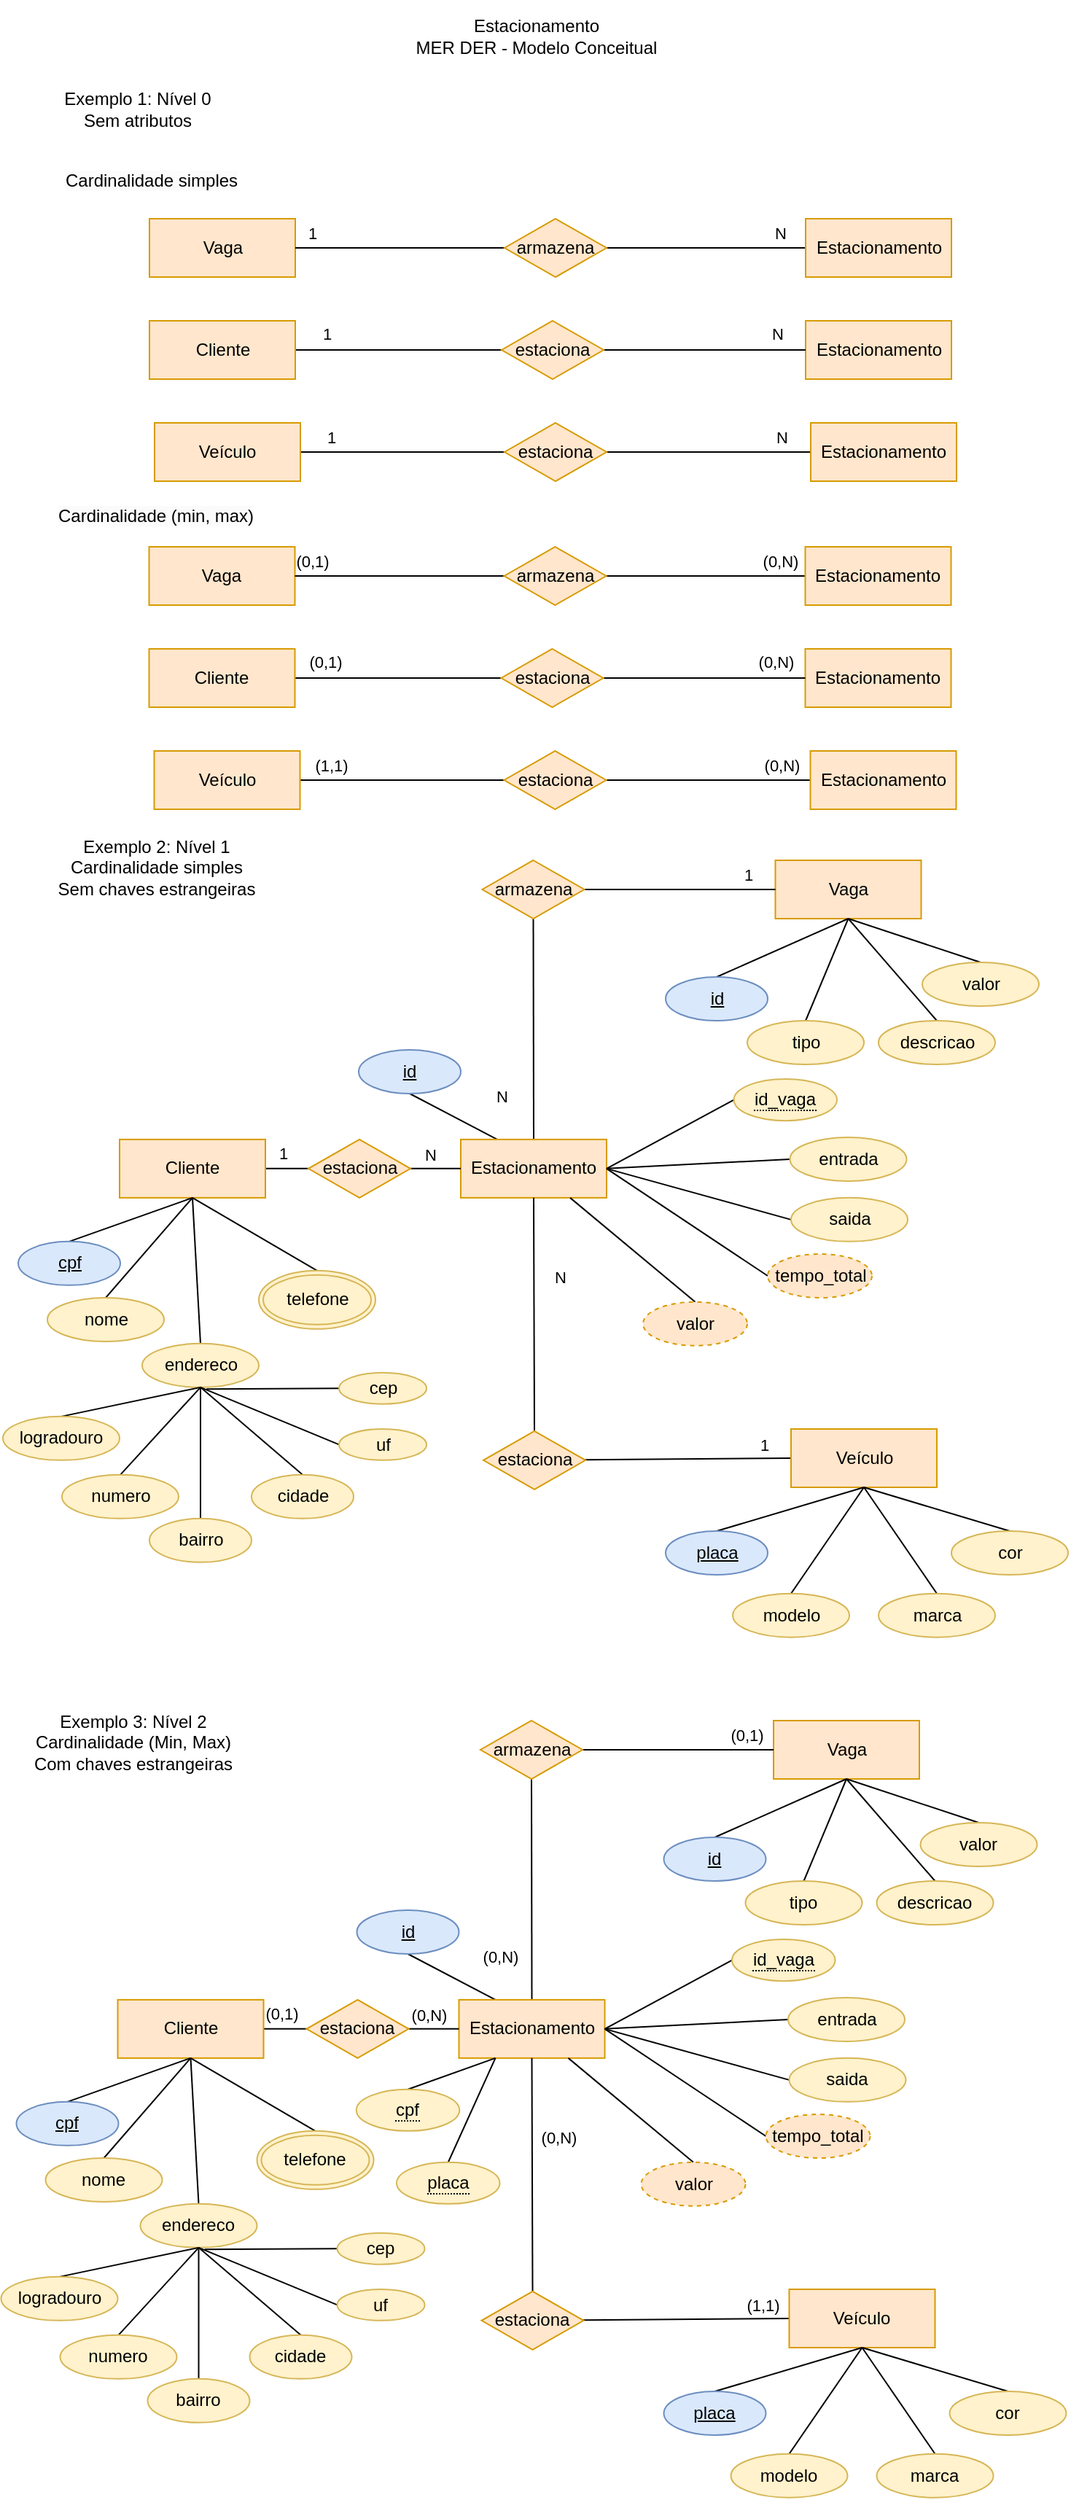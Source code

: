 <mxfile version="21.0.6" type="device"><diagram name="Página-1" id="9K90Uhk6d_7K1bd1Lr08"><mxGraphModel dx="1434" dy="796" grid="1" gridSize="10" guides="1" tooltips="1" connect="1" arrows="1" fold="1" page="1" pageScale="1" pageWidth="827" pageHeight="1169" math="0" shadow="0"><root><mxCell id="0"/><mxCell id="1" parent="0"/><mxCell id="154XlSgX7JMPl1lrKzeF-1" value="Estacionamento&lt;br&gt;MER DER - Modelo Conceitual" style="text;html=1;strokeColor=none;fillColor=none;align=center;verticalAlign=middle;whiteSpace=wrap;rounded=0;" parent="1" vertex="1"><mxGeometry x="304" y="30" width="220" height="50" as="geometry"/></mxCell><mxCell id="154XlSgX7JMPl1lrKzeF-50" value="1" style="edgeStyle=none;rounded=0;orthogonalLoop=1;jettySize=auto;html=1;exitX=1;exitY=0.5;exitDx=0;exitDy=0;entryX=0;entryY=0.5;entryDx=0;entryDy=0;endArrow=none;endFill=0;" parent="1" source="154XlSgX7JMPl1lrKzeF-2" target="154XlSgX7JMPl1lrKzeF-25" edge="1"><mxGeometry x="-0.186" y="10" relative="1" as="geometry"><mxPoint as="offset"/></mxGeometry></mxCell><mxCell id="154XlSgX7JMPl1lrKzeF-2" value="Cliente" style="whiteSpace=wrap;html=1;align=center;fillColor=#ffe6cc;strokeColor=#d79b00;" parent="1" vertex="1"><mxGeometry x="128" y="811.43" width="100" height="40" as="geometry"/></mxCell><mxCell id="154XlSgX7JMPl1lrKzeF-40" style="edgeStyle=none;rounded=0;orthogonalLoop=1;jettySize=auto;html=1;exitX=0.5;exitY=0;exitDx=0;exitDy=0;entryX=0.5;entryY=1;entryDx=0;entryDy=0;endArrow=none;endFill=0;" parent="1" source="154XlSgX7JMPl1lrKzeF-3" target="154XlSgX7JMPl1lrKzeF-2" edge="1"><mxGeometry relative="1" as="geometry"/></mxCell><mxCell id="154XlSgX7JMPl1lrKzeF-3" value="cpf" style="ellipse;whiteSpace=wrap;html=1;align=center;fontStyle=4;fillColor=#dae8fc;strokeColor=#6c8ebf;" parent="1" vertex="1"><mxGeometry x="58.5" y="881.43" width="70" height="30" as="geometry"/></mxCell><mxCell id="154XlSgX7JMPl1lrKzeF-41" style="edgeStyle=none;rounded=0;orthogonalLoop=1;jettySize=auto;html=1;exitX=0.5;exitY=0;exitDx=0;exitDy=0;entryX=0.5;entryY=1;entryDx=0;entryDy=0;endArrow=none;endFill=0;" parent="1" source="154XlSgX7JMPl1lrKzeF-4" target="154XlSgX7JMPl1lrKzeF-2" edge="1"><mxGeometry relative="1" as="geometry"/></mxCell><mxCell id="154XlSgX7JMPl1lrKzeF-4" value="nome" style="ellipse;whiteSpace=wrap;html=1;align=center;fillColor=#fff2cc;strokeColor=#d6b656;" parent="1" vertex="1"><mxGeometry x="78.5" y="920" width="80" height="30" as="geometry"/></mxCell><mxCell id="154XlSgX7JMPl1lrKzeF-43" style="edgeStyle=none;rounded=0;orthogonalLoop=1;jettySize=auto;html=1;exitX=0.5;exitY=0;exitDx=0;exitDy=0;entryX=0.5;entryY=1;entryDx=0;entryDy=0;endArrow=none;endFill=0;" parent="1" source="154XlSgX7JMPl1lrKzeF-5" target="154XlSgX7JMPl1lrKzeF-2" edge="1"><mxGeometry relative="1" as="geometry"/></mxCell><mxCell id="154XlSgX7JMPl1lrKzeF-5" value="endereco" style="ellipse;whiteSpace=wrap;html=1;align=center;fillColor=#fff2cc;strokeColor=#d6b656;" parent="1" vertex="1"><mxGeometry x="143.5" y="951.43" width="80" height="30" as="geometry"/></mxCell><mxCell id="154XlSgX7JMPl1lrKzeF-49" style="edgeStyle=none;rounded=0;orthogonalLoop=1;jettySize=auto;html=1;exitX=0.5;exitY=0;exitDx=0;exitDy=0;entryX=0.5;entryY=1;entryDx=0;entryDy=0;endArrow=none;endFill=0;" parent="1" source="154XlSgX7JMPl1lrKzeF-6" target="154XlSgX7JMPl1lrKzeF-5" edge="1"><mxGeometry relative="1" as="geometry"/></mxCell><mxCell id="154XlSgX7JMPl1lrKzeF-6" value="logradouro" style="ellipse;whiteSpace=wrap;html=1;align=center;fillColor=#fff2cc;strokeColor=#d6b656;" parent="1" vertex="1"><mxGeometry x="48" y="1001.43" width="80" height="30" as="geometry"/></mxCell><mxCell id="154XlSgX7JMPl1lrKzeF-48" style="edgeStyle=none;rounded=0;orthogonalLoop=1;jettySize=auto;html=1;exitX=0.5;exitY=0;exitDx=0;exitDy=0;entryX=0.5;entryY=1;entryDx=0;entryDy=0;endArrow=none;endFill=0;" parent="1" source="154XlSgX7JMPl1lrKzeF-7" target="154XlSgX7JMPl1lrKzeF-5" edge="1"><mxGeometry relative="1" as="geometry"/></mxCell><mxCell id="154XlSgX7JMPl1lrKzeF-7" value="numero" style="ellipse;whiteSpace=wrap;html=1;align=center;fillColor=#fff2cc;strokeColor=#d6b656;" parent="1" vertex="1"><mxGeometry x="88.5" y="1041.43" width="80" height="30" as="geometry"/></mxCell><mxCell id="154XlSgX7JMPl1lrKzeF-47" style="edgeStyle=none;rounded=0;orthogonalLoop=1;jettySize=auto;html=1;exitX=0.5;exitY=0;exitDx=0;exitDy=0;entryX=0.5;entryY=1;entryDx=0;entryDy=0;endArrow=none;endFill=0;" parent="1" source="154XlSgX7JMPl1lrKzeF-8" target="154XlSgX7JMPl1lrKzeF-5" edge="1"><mxGeometry relative="1" as="geometry"/></mxCell><mxCell id="154XlSgX7JMPl1lrKzeF-8" value="bairro" style="ellipse;whiteSpace=wrap;html=1;align=center;fillColor=#fff2cc;strokeColor=#d6b656;" parent="1" vertex="1"><mxGeometry x="148.5" y="1071.43" width="70" height="30" as="geometry"/></mxCell><mxCell id="154XlSgX7JMPl1lrKzeF-46" style="edgeStyle=none;rounded=0;orthogonalLoop=1;jettySize=auto;html=1;exitX=0.5;exitY=0;exitDx=0;exitDy=0;entryX=0.5;entryY=1;entryDx=0;entryDy=0;endArrow=none;endFill=0;" parent="1" source="154XlSgX7JMPl1lrKzeF-9" target="154XlSgX7JMPl1lrKzeF-5" edge="1"><mxGeometry relative="1" as="geometry"/></mxCell><mxCell id="154XlSgX7JMPl1lrKzeF-9" value="cidade" style="ellipse;whiteSpace=wrap;html=1;align=center;fillColor=#fff2cc;strokeColor=#d6b656;" parent="1" vertex="1"><mxGeometry x="218.5" y="1041.43" width="70" height="30" as="geometry"/></mxCell><mxCell id="154XlSgX7JMPl1lrKzeF-45" style="edgeStyle=none;rounded=0;orthogonalLoop=1;jettySize=auto;html=1;exitX=0;exitY=0.5;exitDx=0;exitDy=0;entryX=0.5;entryY=1;entryDx=0;entryDy=0;endArrow=none;endFill=0;" parent="1" source="154XlSgX7JMPl1lrKzeF-10" target="154XlSgX7JMPl1lrKzeF-5" edge="1"><mxGeometry relative="1" as="geometry"/></mxCell><mxCell id="154XlSgX7JMPl1lrKzeF-10" value="uf" style="ellipse;whiteSpace=wrap;html=1;align=center;fillColor=#fff2cc;strokeColor=#d6b656;" parent="1" vertex="1"><mxGeometry x="278.5" y="1010" width="60" height="21.43" as="geometry"/></mxCell><mxCell id="154XlSgX7JMPl1lrKzeF-44" style="edgeStyle=none;rounded=0;orthogonalLoop=1;jettySize=auto;html=1;exitX=0;exitY=0.5;exitDx=0;exitDy=0;endArrow=none;endFill=0;entryX=0.551;entryY=1.04;entryDx=0;entryDy=0;entryPerimeter=0;" parent="1" source="154XlSgX7JMPl1lrKzeF-11" target="154XlSgX7JMPl1lrKzeF-5" edge="1"><mxGeometry relative="1" as="geometry"/></mxCell><mxCell id="154XlSgX7JMPl1lrKzeF-11" value="cep" style="ellipse;whiteSpace=wrap;html=1;align=center;fillColor=#fff2cc;strokeColor=#d6b656;" parent="1" vertex="1"><mxGeometry x="278.5" y="971.43" width="60" height="21.43" as="geometry"/></mxCell><mxCell id="154XlSgX7JMPl1lrKzeF-30" value="N" style="edgeStyle=none;rounded=0;orthogonalLoop=1;jettySize=auto;html=1;exitX=0.5;exitY=0;exitDx=0;exitDy=0;entryX=0.5;entryY=1;entryDx=0;entryDy=0;endArrow=none;endFill=0;" parent="1" source="154XlSgX7JMPl1lrKzeF-12" target="154XlSgX7JMPl1lrKzeF-27" edge="1"><mxGeometry x="-0.609" y="22" relative="1" as="geometry"><mxPoint as="offset"/></mxGeometry></mxCell><mxCell id="g2VjJEtULnOgB3CzZ9Qc-3" style="rounded=0;orthogonalLoop=1;jettySize=auto;html=1;exitX=0.25;exitY=0;exitDx=0;exitDy=0;entryX=0.5;entryY=1;entryDx=0;entryDy=0;endArrow=none;endFill=0;" parent="1" source="154XlSgX7JMPl1lrKzeF-12" target="g2VjJEtULnOgB3CzZ9Qc-2" edge="1"><mxGeometry relative="1" as="geometry"/></mxCell><mxCell id="154XlSgX7JMPl1lrKzeF-12" value="Estacionamento" style="whiteSpace=wrap;html=1;align=center;fillColor=#ffe6cc;strokeColor=#d79b00;" parent="1" vertex="1"><mxGeometry x="362" y="811.43" width="100" height="40" as="geometry"/></mxCell><mxCell id="154XlSgX7JMPl1lrKzeF-13" value="Vaga" style="whiteSpace=wrap;html=1;align=center;fillColor=#ffe6cc;strokeColor=#d79b00;" parent="1" vertex="1"><mxGeometry x="577.75" y="620" width="100" height="40" as="geometry"/></mxCell><mxCell id="154XlSgX7JMPl1lrKzeF-28" value="1" style="rounded=0;orthogonalLoop=1;jettySize=auto;html=1;exitX=0;exitY=0.5;exitDx=0;exitDy=0;endArrow=none;endFill=0;" parent="1" source="154XlSgX7JMPl1lrKzeF-14" target="154XlSgX7JMPl1lrKzeF-26" edge="1"><mxGeometry x="-0.74" y="-9" relative="1" as="geometry"><mxPoint as="offset"/></mxGeometry></mxCell><mxCell id="154XlSgX7JMPl1lrKzeF-14" value="Veículo" style="whiteSpace=wrap;html=1;align=center;fillColor=#ffe6cc;strokeColor=#d79b00;" parent="1" vertex="1"><mxGeometry x="588.5" y="1010" width="100" height="40" as="geometry"/></mxCell><mxCell id="154XlSgX7JMPl1lrKzeF-42" style="edgeStyle=none;rounded=0;orthogonalLoop=1;jettySize=auto;html=1;exitX=0.5;exitY=0;exitDx=0;exitDy=0;entryX=0.5;entryY=1;entryDx=0;entryDy=0;endArrow=none;endFill=0;" parent="1" source="154XlSgX7JMPl1lrKzeF-15" target="154XlSgX7JMPl1lrKzeF-2" edge="1"><mxGeometry relative="1" as="geometry"/></mxCell><mxCell id="154XlSgX7JMPl1lrKzeF-15" value="telefone" style="ellipse;shape=doubleEllipse;margin=3;whiteSpace=wrap;html=1;align=center;fillColor=#fff2cc;strokeColor=#d6b656;" parent="1" vertex="1"><mxGeometry x="223.5" y="901.43" width="80" height="40" as="geometry"/></mxCell><mxCell id="154XlSgX7JMPl1lrKzeF-32" style="edgeStyle=none;rounded=0;orthogonalLoop=1;jettySize=auto;html=1;exitX=0.5;exitY=0;exitDx=0;exitDy=0;entryX=0.5;entryY=1;entryDx=0;entryDy=0;endArrow=none;endFill=0;" parent="1" source="154XlSgX7JMPl1lrKzeF-16" target="154XlSgX7JMPl1lrKzeF-13" edge="1"><mxGeometry relative="1" as="geometry"/></mxCell><mxCell id="154XlSgX7JMPl1lrKzeF-16" value="id" style="ellipse;whiteSpace=wrap;html=1;align=center;fontStyle=4;fillColor=#dae8fc;strokeColor=#6c8ebf;" parent="1" vertex="1"><mxGeometry x="502.5" y="700" width="70" height="30" as="geometry"/></mxCell><mxCell id="154XlSgX7JMPl1lrKzeF-33" style="edgeStyle=none;rounded=0;orthogonalLoop=1;jettySize=auto;html=1;exitX=0.5;exitY=0;exitDx=0;exitDy=0;entryX=0.5;entryY=1;entryDx=0;entryDy=0;endArrow=none;endFill=0;" parent="1" source="154XlSgX7JMPl1lrKzeF-17" target="154XlSgX7JMPl1lrKzeF-13" edge="1"><mxGeometry relative="1" as="geometry"/></mxCell><mxCell id="154XlSgX7JMPl1lrKzeF-17" value="tipo" style="ellipse;whiteSpace=wrap;html=1;align=center;fillColor=#fff2cc;strokeColor=#d6b656;" parent="1" vertex="1"><mxGeometry x="558.5" y="730" width="80" height="30" as="geometry"/></mxCell><mxCell id="154XlSgX7JMPl1lrKzeF-35" style="edgeStyle=none;rounded=0;orthogonalLoop=1;jettySize=auto;html=1;exitX=0.5;exitY=0;exitDx=0;exitDy=0;entryX=0.5;entryY=1;entryDx=0;entryDy=0;endArrow=none;endFill=0;" parent="1" source="154XlSgX7JMPl1lrKzeF-18" target="154XlSgX7JMPl1lrKzeF-13" edge="1"><mxGeometry relative="1" as="geometry"/></mxCell><mxCell id="154XlSgX7JMPl1lrKzeF-18" value="descricao" style="ellipse;whiteSpace=wrap;html=1;align=center;fillColor=#fff2cc;strokeColor=#d6b656;" parent="1" vertex="1"><mxGeometry x="648.5" y="730" width="80" height="30" as="geometry"/></mxCell><mxCell id="154XlSgX7JMPl1lrKzeF-34" style="edgeStyle=none;rounded=0;orthogonalLoop=1;jettySize=auto;html=1;exitX=0.5;exitY=0;exitDx=0;exitDy=0;entryX=0.5;entryY=1;entryDx=0;entryDy=0;endArrow=none;endFill=0;" parent="1" source="154XlSgX7JMPl1lrKzeF-19" target="154XlSgX7JMPl1lrKzeF-13" edge="1"><mxGeometry relative="1" as="geometry"/></mxCell><mxCell id="154XlSgX7JMPl1lrKzeF-19" value="valor" style="ellipse;whiteSpace=wrap;html=1;align=center;fillColor=#fff2cc;strokeColor=#d6b656;" parent="1" vertex="1"><mxGeometry x="678.5" y="690" width="80" height="30" as="geometry"/></mxCell><mxCell id="154XlSgX7JMPl1lrKzeF-39" style="edgeStyle=none;rounded=0;orthogonalLoop=1;jettySize=auto;html=1;exitX=0.5;exitY=0;exitDx=0;exitDy=0;entryX=0.5;entryY=1;entryDx=0;entryDy=0;endArrow=none;endFill=0;" parent="1" source="154XlSgX7JMPl1lrKzeF-21" target="154XlSgX7JMPl1lrKzeF-14" edge="1"><mxGeometry relative="1" as="geometry"/></mxCell><mxCell id="154XlSgX7JMPl1lrKzeF-21" value="placa" style="ellipse;whiteSpace=wrap;html=1;align=center;fontStyle=4;fillColor=#dae8fc;strokeColor=#6c8ebf;" parent="1" vertex="1"><mxGeometry x="502.5" y="1080" width="70" height="30" as="geometry"/></mxCell><mxCell id="154XlSgX7JMPl1lrKzeF-38" style="edgeStyle=none;rounded=0;orthogonalLoop=1;jettySize=auto;html=1;exitX=0.5;exitY=0;exitDx=0;exitDy=0;endArrow=none;endFill=0;entryX=0.5;entryY=1;entryDx=0;entryDy=0;" parent="1" source="154XlSgX7JMPl1lrKzeF-22" target="154XlSgX7JMPl1lrKzeF-14" edge="1"><mxGeometry relative="1" as="geometry"><mxPoint x="638.5" y="1051.43" as="targetPoint"/></mxGeometry></mxCell><mxCell id="154XlSgX7JMPl1lrKzeF-22" value="modelo" style="ellipse;whiteSpace=wrap;html=1;align=center;fillColor=#fff2cc;strokeColor=#d6b656;" parent="1" vertex="1"><mxGeometry x="548.5" y="1122.86" width="80" height="30" as="geometry"/></mxCell><mxCell id="154XlSgX7JMPl1lrKzeF-37" style="edgeStyle=none;rounded=0;orthogonalLoop=1;jettySize=auto;html=1;exitX=0.5;exitY=0;exitDx=0;exitDy=0;entryX=0.5;entryY=1;entryDx=0;entryDy=0;endArrow=none;endFill=0;" parent="1" source="154XlSgX7JMPl1lrKzeF-23" target="154XlSgX7JMPl1lrKzeF-14" edge="1"><mxGeometry relative="1" as="geometry"/></mxCell><mxCell id="154XlSgX7JMPl1lrKzeF-23" value="marca" style="ellipse;whiteSpace=wrap;html=1;align=center;fillColor=#fff2cc;strokeColor=#d6b656;" parent="1" vertex="1"><mxGeometry x="648.5" y="1122.86" width="80" height="30" as="geometry"/></mxCell><mxCell id="154XlSgX7JMPl1lrKzeF-36" style="edgeStyle=none;rounded=0;orthogonalLoop=1;jettySize=auto;html=1;exitX=0.5;exitY=0;exitDx=0;exitDy=0;entryX=0.5;entryY=1;entryDx=0;entryDy=0;endArrow=none;endFill=0;" parent="1" source="154XlSgX7JMPl1lrKzeF-24" target="154XlSgX7JMPl1lrKzeF-14" edge="1"><mxGeometry relative="1" as="geometry"/></mxCell><mxCell id="154XlSgX7JMPl1lrKzeF-24" value="cor" style="ellipse;whiteSpace=wrap;html=1;align=center;fillColor=#fff2cc;strokeColor=#d6b656;" parent="1" vertex="1"><mxGeometry x="698.5" y="1080" width="80" height="30" as="geometry"/></mxCell><mxCell id="154XlSgX7JMPl1lrKzeF-51" value="N" style="edgeStyle=none;rounded=0;orthogonalLoop=1;jettySize=auto;html=1;endArrow=none;endFill=0;exitX=1;exitY=0.5;exitDx=0;exitDy=0;" parent="1" source="154XlSgX7JMPl1lrKzeF-25" target="154XlSgX7JMPl1lrKzeF-12" edge="1"><mxGeometry x="-0.217" y="9" relative="1" as="geometry"><mxPoint x="340" y="851.43" as="sourcePoint"/><mxPoint x="340" y="851.43" as="targetPoint"/><mxPoint as="offset"/></mxGeometry></mxCell><mxCell id="154XlSgX7JMPl1lrKzeF-25" value="estaciona" style="shape=rhombus;perimeter=rhombusPerimeter;whiteSpace=wrap;html=1;align=center;fillColor=#ffe6cc;strokeColor=#d79b00;" parent="1" vertex="1"><mxGeometry x="257.5" y="811.43" width="70" height="40" as="geometry"/></mxCell><mxCell id="154XlSgX7JMPl1lrKzeF-29" value="N" style="edgeStyle=none;rounded=0;orthogonalLoop=1;jettySize=auto;html=1;exitX=0.5;exitY=0;exitDx=0;exitDy=0;entryX=0.5;entryY=1;entryDx=0;entryDy=0;endArrow=none;endFill=0;" parent="1" source="154XlSgX7JMPl1lrKzeF-26" target="154XlSgX7JMPl1lrKzeF-12" edge="1"><mxGeometry x="0.314" y="-18" relative="1" as="geometry"><mxPoint as="offset"/></mxGeometry></mxCell><mxCell id="154XlSgX7JMPl1lrKzeF-26" value="estaciona" style="shape=rhombus;perimeter=rhombusPerimeter;whiteSpace=wrap;html=1;align=center;fillColor=#ffe6cc;strokeColor=#d79b00;" parent="1" vertex="1"><mxGeometry x="377.5" y="1011.43" width="70" height="40" as="geometry"/></mxCell><mxCell id="154XlSgX7JMPl1lrKzeF-31" value="1" style="edgeStyle=none;rounded=0;orthogonalLoop=1;jettySize=auto;html=1;exitX=1;exitY=0.5;exitDx=0;exitDy=0;entryX=0;entryY=0.5;entryDx=0;entryDy=0;endArrow=none;endFill=0;" parent="1" source="154XlSgX7JMPl1lrKzeF-27" target="154XlSgX7JMPl1lrKzeF-13" edge="1"><mxGeometry x="0.718" y="10" relative="1" as="geometry"><mxPoint as="offset"/></mxGeometry></mxCell><mxCell id="154XlSgX7JMPl1lrKzeF-27" value="armazena" style="shape=rhombus;perimeter=rhombusPerimeter;whiteSpace=wrap;html=1;align=center;fillColor=#ffe6cc;strokeColor=#d79b00;" parent="1" vertex="1"><mxGeometry x="376.75" y="620" width="70" height="40" as="geometry"/></mxCell><mxCell id="g2VjJEtULnOgB3CzZ9Qc-2" value="id" style="ellipse;whiteSpace=wrap;html=1;align=center;fontStyle=4;fillColor=#dae8fc;strokeColor=#6c8ebf;" parent="1" vertex="1"><mxGeometry x="292" y="750" width="70" height="30" as="geometry"/></mxCell><mxCell id="g2VjJEtULnOgB3CzZ9Qc-9" style="rounded=0;orthogonalLoop=1;jettySize=auto;html=1;exitX=0;exitY=0.5;exitDx=0;exitDy=0;entryX=1;entryY=0.5;entryDx=0;entryDy=0;endArrow=none;endFill=0;" parent="1" source="g2VjJEtULnOgB3CzZ9Qc-5" target="154XlSgX7JMPl1lrKzeF-12" edge="1"><mxGeometry relative="1" as="geometry"/></mxCell><mxCell id="g2VjJEtULnOgB3CzZ9Qc-5" value="&lt;span style=&quot;border-bottom: 1px dotted&quot;&gt;id_vaga&lt;/span&gt;" style="ellipse;whiteSpace=wrap;html=1;align=center;fillColor=#fff2cc;strokeColor=#d6b656;" parent="1" vertex="1"><mxGeometry x="549.25" y="770" width="70.75" height="28.57" as="geometry"/></mxCell><mxCell id="g2VjJEtULnOgB3CzZ9Qc-12" style="rounded=0;orthogonalLoop=1;jettySize=auto;html=1;exitX=0;exitY=0.5;exitDx=0;exitDy=0;entryX=1;entryY=0.5;entryDx=0;entryDy=0;endArrow=none;endFill=0;" parent="1" source="g2VjJEtULnOgB3CzZ9Qc-10" target="154XlSgX7JMPl1lrKzeF-12" edge="1"><mxGeometry relative="1" as="geometry"/></mxCell><mxCell id="g2VjJEtULnOgB3CzZ9Qc-10" value="entrada" style="ellipse;whiteSpace=wrap;html=1;align=center;fillColor=#fff2cc;strokeColor=#d6b656;" parent="1" vertex="1"><mxGeometry x="587.75" y="810" width="80" height="30" as="geometry"/></mxCell><mxCell id="g2VjJEtULnOgB3CzZ9Qc-13" style="rounded=0;orthogonalLoop=1;jettySize=auto;html=1;exitX=0;exitY=0.5;exitDx=0;exitDy=0;entryX=1;entryY=0.5;entryDx=0;entryDy=0;endArrow=none;endFill=0;" parent="1" source="g2VjJEtULnOgB3CzZ9Qc-11" target="154XlSgX7JMPl1lrKzeF-12" edge="1"><mxGeometry relative="1" as="geometry"/></mxCell><mxCell id="g2VjJEtULnOgB3CzZ9Qc-11" value="saida" style="ellipse;whiteSpace=wrap;html=1;align=center;fillColor=#fff2cc;strokeColor=#d6b656;" parent="1" vertex="1"><mxGeometry x="588.5" y="851.43" width="80" height="30" as="geometry"/></mxCell><mxCell id="g2VjJEtULnOgB3CzZ9Qc-19" style="rounded=0;orthogonalLoop=1;jettySize=auto;html=1;exitX=0;exitY=0.5;exitDx=0;exitDy=0;entryX=1;entryY=0.5;entryDx=0;entryDy=0;endArrow=none;endFill=0;" parent="1" source="g2VjJEtULnOgB3CzZ9Qc-16" target="154XlSgX7JMPl1lrKzeF-12" edge="1"><mxGeometry relative="1" as="geometry"/></mxCell><mxCell id="g2VjJEtULnOgB3CzZ9Qc-16" value="tempo_total" style="ellipse;whiteSpace=wrap;html=1;align=center;dashed=1;fillColor=#ffe6cc;strokeColor=#d79b00;" parent="1" vertex="1"><mxGeometry x="572.5" y="890" width="71.5" height="30" as="geometry"/></mxCell><mxCell id="g2VjJEtULnOgB3CzZ9Qc-20" style="rounded=0;orthogonalLoop=1;jettySize=auto;html=1;exitX=0.5;exitY=0;exitDx=0;exitDy=0;entryX=0.75;entryY=1;entryDx=0;entryDy=0;endArrow=none;endFill=0;" parent="1" source="g2VjJEtULnOgB3CzZ9Qc-18" target="154XlSgX7JMPl1lrKzeF-12" edge="1"><mxGeometry relative="1" as="geometry"/></mxCell><mxCell id="g2VjJEtULnOgB3CzZ9Qc-18" value="valor" style="ellipse;whiteSpace=wrap;html=1;align=center;dashed=1;fillColor=#ffe6cc;strokeColor=#d79b00;" parent="1" vertex="1"><mxGeometry x="487" y="922.86" width="71.5" height="30" as="geometry"/></mxCell><mxCell id="trE5VtW9Y_JZWzvtvzeV-1" value="Exemplo 2: Nível 1&lt;br&gt;Cardinalidade simples&lt;br&gt;Sem chaves estrangeiras" style="text;html=1;strokeColor=none;fillColor=none;align=center;verticalAlign=middle;whiteSpace=wrap;rounded=0;" vertex="1" parent="1"><mxGeometry x="48" y="600" width="210.75" height="50" as="geometry"/></mxCell><mxCell id="trE5VtW9Y_JZWzvtvzeV-2" value="(0,1)" style="edgeStyle=none;rounded=0;orthogonalLoop=1;jettySize=auto;html=1;exitX=1;exitY=0.5;exitDx=0;exitDy=0;entryX=0;entryY=0.5;entryDx=0;entryDy=0;endArrow=none;endFill=0;" edge="1" source="trE5VtW9Y_JZWzvtvzeV-3" target="trE5VtW9Y_JZWzvtvzeV-47" parent="1"><mxGeometry x="-0.186" y="10" relative="1" as="geometry"><mxPoint as="offset"/></mxGeometry></mxCell><mxCell id="trE5VtW9Y_JZWzvtvzeV-3" value="Cliente" style="whiteSpace=wrap;html=1;align=center;fillColor=#ffe6cc;strokeColor=#d79b00;" vertex="1" parent="1"><mxGeometry x="126.75" y="1401.43" width="100" height="40" as="geometry"/></mxCell><mxCell id="trE5VtW9Y_JZWzvtvzeV-4" style="edgeStyle=none;rounded=0;orthogonalLoop=1;jettySize=auto;html=1;exitX=0.5;exitY=0;exitDx=0;exitDy=0;entryX=0.5;entryY=1;entryDx=0;entryDy=0;endArrow=none;endFill=0;" edge="1" source="trE5VtW9Y_JZWzvtvzeV-5" target="trE5VtW9Y_JZWzvtvzeV-3" parent="1"><mxGeometry relative="1" as="geometry"/></mxCell><mxCell id="trE5VtW9Y_JZWzvtvzeV-5" value="cpf" style="ellipse;whiteSpace=wrap;html=1;align=center;fontStyle=4;fillColor=#dae8fc;strokeColor=#6c8ebf;" vertex="1" parent="1"><mxGeometry x="57.25" y="1471.43" width="70" height="30" as="geometry"/></mxCell><mxCell id="trE5VtW9Y_JZWzvtvzeV-6" style="edgeStyle=none;rounded=0;orthogonalLoop=1;jettySize=auto;html=1;exitX=0.5;exitY=0;exitDx=0;exitDy=0;entryX=0.5;entryY=1;entryDx=0;entryDy=0;endArrow=none;endFill=0;" edge="1" source="trE5VtW9Y_JZWzvtvzeV-7" target="trE5VtW9Y_JZWzvtvzeV-3" parent="1"><mxGeometry relative="1" as="geometry"/></mxCell><mxCell id="trE5VtW9Y_JZWzvtvzeV-7" value="nome" style="ellipse;whiteSpace=wrap;html=1;align=center;fillColor=#fff2cc;strokeColor=#d6b656;" vertex="1" parent="1"><mxGeometry x="77.25" y="1510" width="80" height="30" as="geometry"/></mxCell><mxCell id="trE5VtW9Y_JZWzvtvzeV-8" style="edgeStyle=none;rounded=0;orthogonalLoop=1;jettySize=auto;html=1;exitX=0.5;exitY=0;exitDx=0;exitDy=0;entryX=0.5;entryY=1;entryDx=0;entryDy=0;endArrow=none;endFill=0;" edge="1" source="trE5VtW9Y_JZWzvtvzeV-9" target="trE5VtW9Y_JZWzvtvzeV-3" parent="1"><mxGeometry relative="1" as="geometry"/></mxCell><mxCell id="trE5VtW9Y_JZWzvtvzeV-9" value="endereco" style="ellipse;whiteSpace=wrap;html=1;align=center;fillColor=#fff2cc;strokeColor=#d6b656;" vertex="1" parent="1"><mxGeometry x="142.25" y="1541.43" width="80" height="30" as="geometry"/></mxCell><mxCell id="trE5VtW9Y_JZWzvtvzeV-10" style="edgeStyle=none;rounded=0;orthogonalLoop=1;jettySize=auto;html=1;exitX=0.5;exitY=0;exitDx=0;exitDy=0;entryX=0.5;entryY=1;entryDx=0;entryDy=0;endArrow=none;endFill=0;" edge="1" source="trE5VtW9Y_JZWzvtvzeV-11" target="trE5VtW9Y_JZWzvtvzeV-9" parent="1"><mxGeometry relative="1" as="geometry"/></mxCell><mxCell id="trE5VtW9Y_JZWzvtvzeV-11" value="logradouro" style="ellipse;whiteSpace=wrap;html=1;align=center;fillColor=#fff2cc;strokeColor=#d6b656;" vertex="1" parent="1"><mxGeometry x="46.75" y="1591.43" width="80" height="30" as="geometry"/></mxCell><mxCell id="trE5VtW9Y_JZWzvtvzeV-12" style="edgeStyle=none;rounded=0;orthogonalLoop=1;jettySize=auto;html=1;exitX=0.5;exitY=0;exitDx=0;exitDy=0;entryX=0.5;entryY=1;entryDx=0;entryDy=0;endArrow=none;endFill=0;" edge="1" source="trE5VtW9Y_JZWzvtvzeV-13" target="trE5VtW9Y_JZWzvtvzeV-9" parent="1"><mxGeometry relative="1" as="geometry"/></mxCell><mxCell id="trE5VtW9Y_JZWzvtvzeV-13" value="numero" style="ellipse;whiteSpace=wrap;html=1;align=center;fillColor=#fff2cc;strokeColor=#d6b656;" vertex="1" parent="1"><mxGeometry x="87.25" y="1631.43" width="80" height="30" as="geometry"/></mxCell><mxCell id="trE5VtW9Y_JZWzvtvzeV-14" style="edgeStyle=none;rounded=0;orthogonalLoop=1;jettySize=auto;html=1;exitX=0.5;exitY=0;exitDx=0;exitDy=0;entryX=0.5;entryY=1;entryDx=0;entryDy=0;endArrow=none;endFill=0;" edge="1" source="trE5VtW9Y_JZWzvtvzeV-15" target="trE5VtW9Y_JZWzvtvzeV-9" parent="1"><mxGeometry relative="1" as="geometry"/></mxCell><mxCell id="trE5VtW9Y_JZWzvtvzeV-15" value="bairro" style="ellipse;whiteSpace=wrap;html=1;align=center;fillColor=#fff2cc;strokeColor=#d6b656;" vertex="1" parent="1"><mxGeometry x="147.25" y="1661.43" width="70" height="30" as="geometry"/></mxCell><mxCell id="trE5VtW9Y_JZWzvtvzeV-16" style="edgeStyle=none;rounded=0;orthogonalLoop=1;jettySize=auto;html=1;exitX=0.5;exitY=0;exitDx=0;exitDy=0;entryX=0.5;entryY=1;entryDx=0;entryDy=0;endArrow=none;endFill=0;" edge="1" source="trE5VtW9Y_JZWzvtvzeV-17" target="trE5VtW9Y_JZWzvtvzeV-9" parent="1"><mxGeometry relative="1" as="geometry"/></mxCell><mxCell id="trE5VtW9Y_JZWzvtvzeV-17" value="cidade" style="ellipse;whiteSpace=wrap;html=1;align=center;fillColor=#fff2cc;strokeColor=#d6b656;" vertex="1" parent="1"><mxGeometry x="217.25" y="1631.43" width="70" height="30" as="geometry"/></mxCell><mxCell id="trE5VtW9Y_JZWzvtvzeV-18" style="edgeStyle=none;rounded=0;orthogonalLoop=1;jettySize=auto;html=1;exitX=0;exitY=0.5;exitDx=0;exitDy=0;entryX=0.5;entryY=1;entryDx=0;entryDy=0;endArrow=none;endFill=0;" edge="1" source="trE5VtW9Y_JZWzvtvzeV-19" target="trE5VtW9Y_JZWzvtvzeV-9" parent="1"><mxGeometry relative="1" as="geometry"/></mxCell><mxCell id="trE5VtW9Y_JZWzvtvzeV-19" value="uf" style="ellipse;whiteSpace=wrap;html=1;align=center;fillColor=#fff2cc;strokeColor=#d6b656;" vertex="1" parent="1"><mxGeometry x="277.25" y="1600" width="60" height="21.43" as="geometry"/></mxCell><mxCell id="trE5VtW9Y_JZWzvtvzeV-20" style="edgeStyle=none;rounded=0;orthogonalLoop=1;jettySize=auto;html=1;exitX=0;exitY=0.5;exitDx=0;exitDy=0;endArrow=none;endFill=0;entryX=0.551;entryY=1.04;entryDx=0;entryDy=0;entryPerimeter=0;" edge="1" source="trE5VtW9Y_JZWzvtvzeV-21" target="trE5VtW9Y_JZWzvtvzeV-9" parent="1"><mxGeometry relative="1" as="geometry"/></mxCell><mxCell id="trE5VtW9Y_JZWzvtvzeV-21" value="cep" style="ellipse;whiteSpace=wrap;html=1;align=center;fillColor=#fff2cc;strokeColor=#d6b656;" vertex="1" parent="1"><mxGeometry x="277.25" y="1561.43" width="60" height="21.43" as="geometry"/></mxCell><mxCell id="trE5VtW9Y_JZWzvtvzeV-22" value="(0,N)" style="edgeStyle=none;rounded=0;orthogonalLoop=1;jettySize=auto;html=1;exitX=0.5;exitY=0;exitDx=0;exitDy=0;entryX=0.5;entryY=1;entryDx=0;entryDy=0;endArrow=none;endFill=0;" edge="1" source="trE5VtW9Y_JZWzvtvzeV-24" target="trE5VtW9Y_JZWzvtvzeV-51" parent="1"><mxGeometry x="-0.609" y="22" relative="1" as="geometry"><mxPoint as="offset"/></mxGeometry></mxCell><mxCell id="trE5VtW9Y_JZWzvtvzeV-23" style="rounded=0;orthogonalLoop=1;jettySize=auto;html=1;exitX=0.25;exitY=0;exitDx=0;exitDy=0;entryX=0.5;entryY=1;entryDx=0;entryDy=0;endArrow=none;endFill=0;" edge="1" source="trE5VtW9Y_JZWzvtvzeV-24" target="trE5VtW9Y_JZWzvtvzeV-54" parent="1"><mxGeometry relative="1" as="geometry"/></mxCell><mxCell id="trE5VtW9Y_JZWzvtvzeV-24" value="Estacionamento" style="whiteSpace=wrap;html=1;align=center;fillColor=#ffe6cc;strokeColor=#d79b00;" vertex="1" parent="1"><mxGeometry x="360.75" y="1401.43" width="100" height="40" as="geometry"/></mxCell><mxCell id="trE5VtW9Y_JZWzvtvzeV-25" value="Vaga" style="whiteSpace=wrap;html=1;align=center;fillColor=#ffe6cc;strokeColor=#d79b00;" vertex="1" parent="1"><mxGeometry x="576.5" y="1210" width="100" height="40" as="geometry"/></mxCell><mxCell id="trE5VtW9Y_JZWzvtvzeV-26" value="(1,1)" style="rounded=0;orthogonalLoop=1;jettySize=auto;html=1;exitX=0;exitY=0.5;exitDx=0;exitDy=0;endArrow=none;endFill=0;" edge="1" source="trE5VtW9Y_JZWzvtvzeV-27" target="trE5VtW9Y_JZWzvtvzeV-49" parent="1"><mxGeometry x="-0.74" y="-9" relative="1" as="geometry"><mxPoint as="offset"/></mxGeometry></mxCell><mxCell id="trE5VtW9Y_JZWzvtvzeV-27" value="Veículo" style="whiteSpace=wrap;html=1;align=center;fillColor=#ffe6cc;strokeColor=#d79b00;" vertex="1" parent="1"><mxGeometry x="587.25" y="1600" width="100" height="40" as="geometry"/></mxCell><mxCell id="trE5VtW9Y_JZWzvtvzeV-28" style="edgeStyle=none;rounded=0;orthogonalLoop=1;jettySize=auto;html=1;exitX=0.5;exitY=0;exitDx=0;exitDy=0;entryX=0.5;entryY=1;entryDx=0;entryDy=0;endArrow=none;endFill=0;" edge="1" source="trE5VtW9Y_JZWzvtvzeV-29" target="trE5VtW9Y_JZWzvtvzeV-3" parent="1"><mxGeometry relative="1" as="geometry"/></mxCell><mxCell id="trE5VtW9Y_JZWzvtvzeV-29" value="telefone" style="ellipse;shape=doubleEllipse;margin=3;whiteSpace=wrap;html=1;align=center;fillColor=#fff2cc;strokeColor=#d6b656;" vertex="1" parent="1"><mxGeometry x="222.25" y="1491.43" width="80" height="40" as="geometry"/></mxCell><mxCell id="trE5VtW9Y_JZWzvtvzeV-30" style="edgeStyle=none;rounded=0;orthogonalLoop=1;jettySize=auto;html=1;exitX=0.5;exitY=0;exitDx=0;exitDy=0;entryX=0.5;entryY=1;entryDx=0;entryDy=0;endArrow=none;endFill=0;" edge="1" source="trE5VtW9Y_JZWzvtvzeV-31" target="trE5VtW9Y_JZWzvtvzeV-25" parent="1"><mxGeometry relative="1" as="geometry"/></mxCell><mxCell id="trE5VtW9Y_JZWzvtvzeV-31" value="id" style="ellipse;whiteSpace=wrap;html=1;align=center;fontStyle=4;fillColor=#dae8fc;strokeColor=#6c8ebf;" vertex="1" parent="1"><mxGeometry x="501.25" y="1290" width="70" height="30" as="geometry"/></mxCell><mxCell id="trE5VtW9Y_JZWzvtvzeV-32" style="edgeStyle=none;rounded=0;orthogonalLoop=1;jettySize=auto;html=1;exitX=0.5;exitY=0;exitDx=0;exitDy=0;entryX=0.5;entryY=1;entryDx=0;entryDy=0;endArrow=none;endFill=0;" edge="1" source="trE5VtW9Y_JZWzvtvzeV-33" target="trE5VtW9Y_JZWzvtvzeV-25" parent="1"><mxGeometry relative="1" as="geometry"/></mxCell><mxCell id="trE5VtW9Y_JZWzvtvzeV-33" value="tipo" style="ellipse;whiteSpace=wrap;html=1;align=center;fillColor=#fff2cc;strokeColor=#d6b656;" vertex="1" parent="1"><mxGeometry x="557.25" y="1320" width="80" height="30" as="geometry"/></mxCell><mxCell id="trE5VtW9Y_JZWzvtvzeV-34" style="edgeStyle=none;rounded=0;orthogonalLoop=1;jettySize=auto;html=1;exitX=0.5;exitY=0;exitDx=0;exitDy=0;entryX=0.5;entryY=1;entryDx=0;entryDy=0;endArrow=none;endFill=0;" edge="1" source="trE5VtW9Y_JZWzvtvzeV-35" target="trE5VtW9Y_JZWzvtvzeV-25" parent="1"><mxGeometry relative="1" as="geometry"/></mxCell><mxCell id="trE5VtW9Y_JZWzvtvzeV-35" value="descricao" style="ellipse;whiteSpace=wrap;html=1;align=center;fillColor=#fff2cc;strokeColor=#d6b656;" vertex="1" parent="1"><mxGeometry x="647.25" y="1320" width="80" height="30" as="geometry"/></mxCell><mxCell id="trE5VtW9Y_JZWzvtvzeV-36" style="edgeStyle=none;rounded=0;orthogonalLoop=1;jettySize=auto;html=1;exitX=0.5;exitY=0;exitDx=0;exitDy=0;entryX=0.5;entryY=1;entryDx=0;entryDy=0;endArrow=none;endFill=0;" edge="1" source="trE5VtW9Y_JZWzvtvzeV-37" target="trE5VtW9Y_JZWzvtvzeV-25" parent="1"><mxGeometry relative="1" as="geometry"/></mxCell><mxCell id="trE5VtW9Y_JZWzvtvzeV-37" value="valor" style="ellipse;whiteSpace=wrap;html=1;align=center;fillColor=#fff2cc;strokeColor=#d6b656;" vertex="1" parent="1"><mxGeometry x="677.25" y="1280" width="80" height="30" as="geometry"/></mxCell><mxCell id="trE5VtW9Y_JZWzvtvzeV-38" style="edgeStyle=none;rounded=0;orthogonalLoop=1;jettySize=auto;html=1;exitX=0.5;exitY=0;exitDx=0;exitDy=0;entryX=0.5;entryY=1;entryDx=0;entryDy=0;endArrow=none;endFill=0;" edge="1" source="trE5VtW9Y_JZWzvtvzeV-39" target="trE5VtW9Y_JZWzvtvzeV-27" parent="1"><mxGeometry relative="1" as="geometry"/></mxCell><mxCell id="trE5VtW9Y_JZWzvtvzeV-39" value="placa" style="ellipse;whiteSpace=wrap;html=1;align=center;fontStyle=4;fillColor=#dae8fc;strokeColor=#6c8ebf;" vertex="1" parent="1"><mxGeometry x="501.25" y="1670" width="70" height="30" as="geometry"/></mxCell><mxCell id="trE5VtW9Y_JZWzvtvzeV-40" style="edgeStyle=none;rounded=0;orthogonalLoop=1;jettySize=auto;html=1;exitX=0.5;exitY=0;exitDx=0;exitDy=0;endArrow=none;endFill=0;entryX=0.5;entryY=1;entryDx=0;entryDy=0;" edge="1" source="trE5VtW9Y_JZWzvtvzeV-41" target="trE5VtW9Y_JZWzvtvzeV-27" parent="1"><mxGeometry relative="1" as="geometry"><mxPoint x="637.25" y="1641.43" as="targetPoint"/></mxGeometry></mxCell><mxCell id="trE5VtW9Y_JZWzvtvzeV-41" value="modelo" style="ellipse;whiteSpace=wrap;html=1;align=center;fillColor=#fff2cc;strokeColor=#d6b656;" vertex="1" parent="1"><mxGeometry x="547.25" y="1712.86" width="80" height="30" as="geometry"/></mxCell><mxCell id="trE5VtW9Y_JZWzvtvzeV-42" style="edgeStyle=none;rounded=0;orthogonalLoop=1;jettySize=auto;html=1;exitX=0.5;exitY=0;exitDx=0;exitDy=0;entryX=0.5;entryY=1;entryDx=0;entryDy=0;endArrow=none;endFill=0;" edge="1" source="trE5VtW9Y_JZWzvtvzeV-43" target="trE5VtW9Y_JZWzvtvzeV-27" parent="1"><mxGeometry relative="1" as="geometry"/></mxCell><mxCell id="trE5VtW9Y_JZWzvtvzeV-43" value="marca" style="ellipse;whiteSpace=wrap;html=1;align=center;fillColor=#fff2cc;strokeColor=#d6b656;" vertex="1" parent="1"><mxGeometry x="647.25" y="1712.86" width="80" height="30" as="geometry"/></mxCell><mxCell id="trE5VtW9Y_JZWzvtvzeV-44" style="edgeStyle=none;rounded=0;orthogonalLoop=1;jettySize=auto;html=1;exitX=0.5;exitY=0;exitDx=0;exitDy=0;entryX=0.5;entryY=1;entryDx=0;entryDy=0;endArrow=none;endFill=0;" edge="1" source="trE5VtW9Y_JZWzvtvzeV-45" target="trE5VtW9Y_JZWzvtvzeV-27" parent="1"><mxGeometry relative="1" as="geometry"/></mxCell><mxCell id="trE5VtW9Y_JZWzvtvzeV-45" value="cor" style="ellipse;whiteSpace=wrap;html=1;align=center;fillColor=#fff2cc;strokeColor=#d6b656;" vertex="1" parent="1"><mxGeometry x="697.25" y="1670" width="80" height="30" as="geometry"/></mxCell><mxCell id="trE5VtW9Y_JZWzvtvzeV-46" value="(0,N)" style="edgeStyle=none;rounded=0;orthogonalLoop=1;jettySize=auto;html=1;endArrow=none;endFill=0;exitX=1;exitY=0.5;exitDx=0;exitDy=0;" edge="1" source="trE5VtW9Y_JZWzvtvzeV-47" target="trE5VtW9Y_JZWzvtvzeV-24" parent="1"><mxGeometry x="-0.217" y="9" relative="1" as="geometry"><mxPoint x="338.75" y="1441.43" as="sourcePoint"/><mxPoint x="338.75" y="1441.43" as="targetPoint"/><mxPoint as="offset"/></mxGeometry></mxCell><mxCell id="trE5VtW9Y_JZWzvtvzeV-47" value="estaciona" style="shape=rhombus;perimeter=rhombusPerimeter;whiteSpace=wrap;html=1;align=center;fillColor=#ffe6cc;strokeColor=#d79b00;" vertex="1" parent="1"><mxGeometry x="256.25" y="1401.43" width="70" height="40" as="geometry"/></mxCell><mxCell id="trE5VtW9Y_JZWzvtvzeV-48" value="(0,N)" style="edgeStyle=none;rounded=0;orthogonalLoop=1;jettySize=auto;html=1;exitX=0.5;exitY=0;exitDx=0;exitDy=0;entryX=0.5;entryY=1;entryDx=0;entryDy=0;endArrow=none;endFill=0;" edge="1" source="trE5VtW9Y_JZWzvtvzeV-49" target="trE5VtW9Y_JZWzvtvzeV-24" parent="1"><mxGeometry x="0.314" y="-18" relative="1" as="geometry"><mxPoint as="offset"/></mxGeometry></mxCell><mxCell id="trE5VtW9Y_JZWzvtvzeV-49" value="estaciona" style="shape=rhombus;perimeter=rhombusPerimeter;whiteSpace=wrap;html=1;align=center;fillColor=#ffe6cc;strokeColor=#d79b00;" vertex="1" parent="1"><mxGeometry x="376.25" y="1601.43" width="70" height="40" as="geometry"/></mxCell><mxCell id="trE5VtW9Y_JZWzvtvzeV-50" value="(0,1)" style="edgeStyle=none;rounded=0;orthogonalLoop=1;jettySize=auto;html=1;exitX=1;exitY=0.5;exitDx=0;exitDy=0;entryX=0;entryY=0.5;entryDx=0;entryDy=0;endArrow=none;endFill=0;" edge="1" source="trE5VtW9Y_JZWzvtvzeV-51" target="trE5VtW9Y_JZWzvtvzeV-25" parent="1"><mxGeometry x="0.718" y="10" relative="1" as="geometry"><mxPoint as="offset"/></mxGeometry></mxCell><mxCell id="trE5VtW9Y_JZWzvtvzeV-51" value="armazena" style="shape=rhombus;perimeter=rhombusPerimeter;whiteSpace=wrap;html=1;align=center;fillColor=#ffe6cc;strokeColor=#d79b00;" vertex="1" parent="1"><mxGeometry x="375.5" y="1210" width="70" height="40" as="geometry"/></mxCell><mxCell id="trE5VtW9Y_JZWzvtvzeV-52" style="rounded=0;orthogonalLoop=1;jettySize=auto;html=1;exitX=0.5;exitY=0;exitDx=0;exitDy=0;entryX=0.25;entryY=1;entryDx=0;entryDy=0;endArrow=none;endFill=0;" edge="1" source="trE5VtW9Y_JZWzvtvzeV-53" target="trE5VtW9Y_JZWzvtvzeV-24" parent="1"><mxGeometry relative="1" as="geometry"/></mxCell><mxCell id="trE5VtW9Y_JZWzvtvzeV-53" value="&lt;span style=&quot;border-bottom: 1px dotted&quot;&gt;cpf&lt;/span&gt;" style="ellipse;whiteSpace=wrap;html=1;align=center;fillColor=#fff2cc;strokeColor=#d6b656;" vertex="1" parent="1"><mxGeometry x="290.38" y="1462.86" width="70.75" height="28.57" as="geometry"/></mxCell><mxCell id="trE5VtW9Y_JZWzvtvzeV-54" value="id" style="ellipse;whiteSpace=wrap;html=1;align=center;fontStyle=4;fillColor=#dae8fc;strokeColor=#6c8ebf;" vertex="1" parent="1"><mxGeometry x="290.75" y="1340" width="70" height="30" as="geometry"/></mxCell><mxCell id="trE5VtW9Y_JZWzvtvzeV-55" style="rounded=0;orthogonalLoop=1;jettySize=auto;html=1;exitX=0.5;exitY=0;exitDx=0;exitDy=0;entryX=0.25;entryY=1;entryDx=0;entryDy=0;endArrow=none;endFill=0;" edge="1" source="trE5VtW9Y_JZWzvtvzeV-56" target="trE5VtW9Y_JZWzvtvzeV-24" parent="1"><mxGeometry relative="1" as="geometry"/></mxCell><mxCell id="trE5VtW9Y_JZWzvtvzeV-56" value="&lt;span style=&quot;border-bottom: 1px dotted&quot;&gt;placa&lt;/span&gt;" style="ellipse;whiteSpace=wrap;html=1;align=center;fillColor=#fff2cc;strokeColor=#d6b656;" vertex="1" parent="1"><mxGeometry x="318" y="1512.86" width="70.75" height="28.57" as="geometry"/></mxCell><mxCell id="trE5VtW9Y_JZWzvtvzeV-57" style="rounded=0;orthogonalLoop=1;jettySize=auto;html=1;exitX=0;exitY=0.5;exitDx=0;exitDy=0;entryX=1;entryY=0.5;entryDx=0;entryDy=0;endArrow=none;endFill=0;" edge="1" source="trE5VtW9Y_JZWzvtvzeV-58" target="trE5VtW9Y_JZWzvtvzeV-24" parent="1"><mxGeometry relative="1" as="geometry"/></mxCell><mxCell id="trE5VtW9Y_JZWzvtvzeV-58" value="&lt;span style=&quot;border-bottom: 1px dotted&quot;&gt;id_vaga&lt;/span&gt;" style="ellipse;whiteSpace=wrap;html=1;align=center;fillColor=#fff2cc;strokeColor=#d6b656;" vertex="1" parent="1"><mxGeometry x="548" y="1360" width="70.75" height="28.57" as="geometry"/></mxCell><mxCell id="trE5VtW9Y_JZWzvtvzeV-59" style="rounded=0;orthogonalLoop=1;jettySize=auto;html=1;exitX=0;exitY=0.5;exitDx=0;exitDy=0;entryX=1;entryY=0.5;entryDx=0;entryDy=0;endArrow=none;endFill=0;" edge="1" source="trE5VtW9Y_JZWzvtvzeV-60" target="trE5VtW9Y_JZWzvtvzeV-24" parent="1"><mxGeometry relative="1" as="geometry"/></mxCell><mxCell id="trE5VtW9Y_JZWzvtvzeV-60" value="entrada" style="ellipse;whiteSpace=wrap;html=1;align=center;fillColor=#fff2cc;strokeColor=#d6b656;" vertex="1" parent="1"><mxGeometry x="586.5" y="1400" width="80" height="30" as="geometry"/></mxCell><mxCell id="trE5VtW9Y_JZWzvtvzeV-61" style="rounded=0;orthogonalLoop=1;jettySize=auto;html=1;exitX=0;exitY=0.5;exitDx=0;exitDy=0;entryX=1;entryY=0.5;entryDx=0;entryDy=0;endArrow=none;endFill=0;" edge="1" source="trE5VtW9Y_JZWzvtvzeV-62" target="trE5VtW9Y_JZWzvtvzeV-24" parent="1"><mxGeometry relative="1" as="geometry"/></mxCell><mxCell id="trE5VtW9Y_JZWzvtvzeV-62" value="saida" style="ellipse;whiteSpace=wrap;html=1;align=center;fillColor=#fff2cc;strokeColor=#d6b656;" vertex="1" parent="1"><mxGeometry x="587.25" y="1441.43" width="80" height="30" as="geometry"/></mxCell><mxCell id="trE5VtW9Y_JZWzvtvzeV-63" style="rounded=0;orthogonalLoop=1;jettySize=auto;html=1;exitX=0;exitY=0.5;exitDx=0;exitDy=0;entryX=1;entryY=0.5;entryDx=0;entryDy=0;endArrow=none;endFill=0;" edge="1" source="trE5VtW9Y_JZWzvtvzeV-64" target="trE5VtW9Y_JZWzvtvzeV-24" parent="1"><mxGeometry relative="1" as="geometry"/></mxCell><mxCell id="trE5VtW9Y_JZWzvtvzeV-64" value="tempo_total" style="ellipse;whiteSpace=wrap;html=1;align=center;dashed=1;fillColor=#ffe6cc;strokeColor=#d79b00;" vertex="1" parent="1"><mxGeometry x="571.25" y="1480" width="71.5" height="30" as="geometry"/></mxCell><mxCell id="trE5VtW9Y_JZWzvtvzeV-65" style="rounded=0;orthogonalLoop=1;jettySize=auto;html=1;exitX=0.5;exitY=0;exitDx=0;exitDy=0;entryX=0.75;entryY=1;entryDx=0;entryDy=0;endArrow=none;endFill=0;" edge="1" source="trE5VtW9Y_JZWzvtvzeV-66" target="trE5VtW9Y_JZWzvtvzeV-24" parent="1"><mxGeometry relative="1" as="geometry"/></mxCell><mxCell id="trE5VtW9Y_JZWzvtvzeV-66" value="valor" style="ellipse;whiteSpace=wrap;html=1;align=center;dashed=1;fillColor=#ffe6cc;strokeColor=#d79b00;" vertex="1" parent="1"><mxGeometry x="485.75" y="1512.86" width="71.5" height="30" as="geometry"/></mxCell><mxCell id="trE5VtW9Y_JZWzvtvzeV-67" value="Exemplo 3: Nível 2&lt;br&gt;Cardinalidade (Min, Max)&lt;br&gt;Com chaves estrangeiras" style="text;html=1;strokeColor=none;fillColor=none;align=center;verticalAlign=middle;whiteSpace=wrap;rounded=0;" vertex="1" parent="1"><mxGeometry x="57.25" y="1200" width="160.75" height="50" as="geometry"/></mxCell><mxCell id="trE5VtW9Y_JZWzvtvzeV-68" value="1" style="edgeStyle=none;rounded=0;orthogonalLoop=1;jettySize=auto;html=1;exitX=1;exitY=0.5;exitDx=0;exitDy=0;entryX=0;entryY=0.5;entryDx=0;entryDy=0;endArrow=none;endFill=0;" edge="1" source="trE5VtW9Y_JZWzvtvzeV-69" target="trE5VtW9Y_JZWzvtvzeV-113" parent="1"><mxGeometry x="-0.716" y="11" relative="1" as="geometry"><mxPoint x="1" as="offset"/></mxGeometry></mxCell><mxCell id="trE5VtW9Y_JZWzvtvzeV-69" value="Cliente" style="whiteSpace=wrap;html=1;align=center;fillColor=#ffe6cc;strokeColor=#d79b00;" vertex="1" parent="1"><mxGeometry x="148.5" y="250.0" width="100" height="40" as="geometry"/></mxCell><mxCell id="trE5VtW9Y_JZWzvtvzeV-88" value="N" style="edgeStyle=none;rounded=0;orthogonalLoop=1;jettySize=auto;html=1;exitX=0;exitY=0.5;exitDx=0;exitDy=0;entryX=1;entryY=0.5;entryDx=0;entryDy=0;endArrow=none;endFill=0;" edge="1" source="trE5VtW9Y_JZWzvtvzeV-131" target="trE5VtW9Y_JZWzvtvzeV-117" parent="1"><mxGeometry x="-0.729" y="-10" relative="1" as="geometry"><mxPoint x="1" as="offset"/></mxGeometry></mxCell><mxCell id="trE5VtW9Y_JZWzvtvzeV-90" value="Estacionamento" style="whiteSpace=wrap;html=1;align=center;fillColor=#ffe6cc;strokeColor=#d79b00;" vertex="1" parent="1"><mxGeometry x="598.5" y="250.0" width="100" height="40" as="geometry"/></mxCell><mxCell id="trE5VtW9Y_JZWzvtvzeV-91" value="Vaga" style="whiteSpace=wrap;html=1;align=center;fillColor=#ffe6cc;strokeColor=#d79b00;" vertex="1" parent="1"><mxGeometry x="148.5" y="180" width="100" height="40" as="geometry"/></mxCell><mxCell id="trE5VtW9Y_JZWzvtvzeV-92" value="1" style="rounded=0;orthogonalLoop=1;jettySize=auto;html=1;exitX=1;exitY=0.5;exitDx=0;exitDy=0;endArrow=none;endFill=0;entryX=0;entryY=0.5;entryDx=0;entryDy=0;" edge="1" source="trE5VtW9Y_JZWzvtvzeV-93" target="trE5VtW9Y_JZWzvtvzeV-115" parent="1"><mxGeometry x="-0.716" y="10" relative="1" as="geometry"><mxPoint x="1" as="offset"/><mxPoint x="383.5" y="410" as="targetPoint"/></mxGeometry></mxCell><mxCell id="trE5VtW9Y_JZWzvtvzeV-93" value="Veículo" style="whiteSpace=wrap;html=1;align=center;fillColor=#ffe6cc;strokeColor=#d79b00;" vertex="1" parent="1"><mxGeometry x="152" y="320" width="100" height="40" as="geometry"/></mxCell><mxCell id="trE5VtW9Y_JZWzvtvzeV-112" value="N" style="edgeStyle=none;rounded=0;orthogonalLoop=1;jettySize=auto;html=1;endArrow=none;endFill=0;exitX=1;exitY=0.5;exitDx=0;exitDy=0;" edge="1" source="trE5VtW9Y_JZWzvtvzeV-113" target="trE5VtW9Y_JZWzvtvzeV-90" parent="1"><mxGeometry x="0.712" y="11" relative="1" as="geometry"><mxPoint x="340" y="290.0" as="sourcePoint"/><mxPoint x="340" y="290.0" as="targetPoint"/><mxPoint as="offset"/></mxGeometry></mxCell><mxCell id="trE5VtW9Y_JZWzvtvzeV-113" value="estaciona" style="shape=rhombus;perimeter=rhombusPerimeter;whiteSpace=wrap;html=1;align=center;fillColor=#ffe6cc;strokeColor=#d79b00;" vertex="1" parent="1"><mxGeometry x="390" y="250.0" width="70" height="40" as="geometry"/></mxCell><mxCell id="trE5VtW9Y_JZWzvtvzeV-114" value="N" style="edgeStyle=none;rounded=0;orthogonalLoop=1;jettySize=auto;html=1;entryX=0;entryY=0.5;entryDx=0;entryDy=0;endArrow=none;endFill=0;exitX=1;exitY=0.5;exitDx=0;exitDy=0;" edge="1" source="trE5VtW9Y_JZWzvtvzeV-115" target="trE5VtW9Y_JZWzvtvzeV-130" parent="1"><mxGeometry x="0.712" y="10" relative="1" as="geometry"><mxPoint as="offset"/><mxPoint x="503.5" y="370" as="sourcePoint"/></mxGeometry></mxCell><mxCell id="trE5VtW9Y_JZWzvtvzeV-115" value="estaciona" style="shape=rhombus;perimeter=rhombusPerimeter;whiteSpace=wrap;html=1;align=center;fillColor=#ffe6cc;strokeColor=#d79b00;rotation=0;" vertex="1" parent="1"><mxGeometry x="392" y="320.0" width="70" height="40" as="geometry"/></mxCell><mxCell id="trE5VtW9Y_JZWzvtvzeV-116" value="1" style="edgeStyle=none;rounded=0;orthogonalLoop=1;jettySize=auto;html=1;exitX=0;exitY=0.5;exitDx=0;exitDy=0;entryX=1;entryY=0.5;entryDx=0;entryDy=0;endArrow=none;endFill=0;" edge="1" source="trE5VtW9Y_JZWzvtvzeV-117" target="trE5VtW9Y_JZWzvtvzeV-91" parent="1"><mxGeometry x="0.84" y="-10" relative="1" as="geometry"><mxPoint as="offset"/></mxGeometry></mxCell><mxCell id="trE5VtW9Y_JZWzvtvzeV-117" value="armazena" style="shape=rhombus;perimeter=rhombusPerimeter;whiteSpace=wrap;html=1;align=center;fillColor=#ffe6cc;strokeColor=#d79b00;" vertex="1" parent="1"><mxGeometry x="392" y="180" width="70" height="40" as="geometry"/></mxCell><mxCell id="trE5VtW9Y_JZWzvtvzeV-129" value="Exemplo 1: Nível 0&lt;br&gt;Sem atributos" style="text;html=1;strokeColor=none;fillColor=none;align=center;verticalAlign=middle;whiteSpace=wrap;rounded=0;" vertex="1" parent="1"><mxGeometry x="60.5" y="80" width="158.75" height="50" as="geometry"/></mxCell><mxCell id="trE5VtW9Y_JZWzvtvzeV-130" value="Estacionamento" style="whiteSpace=wrap;html=1;align=center;fillColor=#ffe6cc;strokeColor=#d79b00;" vertex="1" parent="1"><mxGeometry x="602" y="320.0" width="100" height="40" as="geometry"/></mxCell><mxCell id="trE5VtW9Y_JZWzvtvzeV-131" value="Estacionamento" style="whiteSpace=wrap;html=1;align=center;fillColor=#ffe6cc;strokeColor=#d79b00;" vertex="1" parent="1"><mxGeometry x="598.5" y="180.0" width="100" height="40" as="geometry"/></mxCell><mxCell id="trE5VtW9Y_JZWzvtvzeV-132" value="&lt;span style=&quot;color: rgb(0, 0, 0); font-family: Helvetica; font-size: 12px; font-style: normal; font-variant-ligatures: normal; font-variant-caps: normal; font-weight: 400; letter-spacing: normal; orphans: 2; text-align: center; text-indent: 0px; text-transform: none; widows: 2; word-spacing: 0px; -webkit-text-stroke-width: 0px; background-color: rgb(251, 251, 251); text-decoration-thickness: initial; text-decoration-style: initial; text-decoration-color: initial; float: none; display: inline !important;&quot;&gt;Cardinalidade simples&lt;/span&gt;" style="text;whiteSpace=wrap;html=1;" vertex="1" parent="1"><mxGeometry x="88.5" y="140" width="140" height="30" as="geometry"/></mxCell><mxCell id="trE5VtW9Y_JZWzvtvzeV-133" value="&lt;span style=&quot;color: rgb(0, 0, 0); font-family: Helvetica; font-size: 12px; font-style: normal; font-variant-ligatures: normal; font-variant-caps: normal; font-weight: 400; letter-spacing: normal; orphans: 2; text-align: center; text-indent: 0px; text-transform: none; widows: 2; word-spacing: 0px; -webkit-text-stroke-width: 0px; background-color: rgb(251, 251, 251); text-decoration-thickness: initial; text-decoration-style: initial; text-decoration-color: initial; float: none; display: inline !important;&quot;&gt;Cardinalidade (min, max)&lt;/span&gt;" style="text;whiteSpace=wrap;html=1;" vertex="1" parent="1"><mxGeometry x="83.5" y="370" width="140" height="30" as="geometry"/></mxCell><mxCell id="trE5VtW9Y_JZWzvtvzeV-134" value="(0,1)" style="edgeStyle=none;rounded=0;orthogonalLoop=1;jettySize=auto;html=1;exitX=1;exitY=0.5;exitDx=0;exitDy=0;entryX=0;entryY=0.5;entryDx=0;entryDy=0;endArrow=none;endFill=0;" edge="1" source="trE5VtW9Y_JZWzvtvzeV-135" target="trE5VtW9Y_JZWzvtvzeV-142" parent="1"><mxGeometry x="-0.716" y="11" relative="1" as="geometry"><mxPoint x="1" as="offset"/></mxGeometry></mxCell><mxCell id="trE5VtW9Y_JZWzvtvzeV-135" value="Cliente" style="whiteSpace=wrap;html=1;align=center;fillColor=#ffe6cc;strokeColor=#d79b00;" vertex="1" parent="1"><mxGeometry x="148.25" y="475.0" width="100" height="40" as="geometry"/></mxCell><mxCell id="trE5VtW9Y_JZWzvtvzeV-136" value="(0,N)" style="edgeStyle=none;rounded=0;orthogonalLoop=1;jettySize=auto;html=1;exitX=0;exitY=0.5;exitDx=0;exitDy=0;entryX=1;entryY=0.5;entryDx=0;entryDy=0;endArrow=none;endFill=0;" edge="1" source="trE5VtW9Y_JZWzvtvzeV-148" target="trE5VtW9Y_JZWzvtvzeV-146" parent="1"><mxGeometry x="-0.729" y="-10" relative="1" as="geometry"><mxPoint x="1" as="offset"/></mxGeometry></mxCell><mxCell id="trE5VtW9Y_JZWzvtvzeV-137" value="Estacionamento" style="whiteSpace=wrap;html=1;align=center;fillColor=#ffe6cc;strokeColor=#d79b00;" vertex="1" parent="1"><mxGeometry x="598.25" y="475.0" width="100" height="40" as="geometry"/></mxCell><mxCell id="trE5VtW9Y_JZWzvtvzeV-138" value="Vaga" style="whiteSpace=wrap;html=1;align=center;fillColor=#ffe6cc;strokeColor=#d79b00;" vertex="1" parent="1"><mxGeometry x="148.25" y="405" width="100" height="40" as="geometry"/></mxCell><mxCell id="trE5VtW9Y_JZWzvtvzeV-139" value="(1,1)" style="rounded=0;orthogonalLoop=1;jettySize=auto;html=1;exitX=1;exitY=0.5;exitDx=0;exitDy=0;endArrow=none;endFill=0;entryX=0;entryY=0.5;entryDx=0;entryDy=0;" edge="1" source="trE5VtW9Y_JZWzvtvzeV-140" target="trE5VtW9Y_JZWzvtvzeV-144" parent="1"><mxGeometry x="-0.716" y="10" relative="1" as="geometry"><mxPoint x="1" as="offset"/><mxPoint x="383.25" y="635" as="targetPoint"/></mxGeometry></mxCell><mxCell id="trE5VtW9Y_JZWzvtvzeV-140" value="Veículo" style="whiteSpace=wrap;html=1;align=center;fillColor=#ffe6cc;strokeColor=#d79b00;" vertex="1" parent="1"><mxGeometry x="151.75" y="545" width="100" height="40" as="geometry"/></mxCell><mxCell id="trE5VtW9Y_JZWzvtvzeV-141" value="(0,N)" style="edgeStyle=none;rounded=0;orthogonalLoop=1;jettySize=auto;html=1;endArrow=none;endFill=0;exitX=1;exitY=0.5;exitDx=0;exitDy=0;" edge="1" source="trE5VtW9Y_JZWzvtvzeV-142" target="trE5VtW9Y_JZWzvtvzeV-137" parent="1"><mxGeometry x="0.712" y="11" relative="1" as="geometry"><mxPoint x="339.75" y="515" as="sourcePoint"/><mxPoint x="339.75" y="515" as="targetPoint"/><mxPoint as="offset"/></mxGeometry></mxCell><mxCell id="trE5VtW9Y_JZWzvtvzeV-142" value="estaciona" style="shape=rhombus;perimeter=rhombusPerimeter;whiteSpace=wrap;html=1;align=center;fillColor=#ffe6cc;strokeColor=#d79b00;" vertex="1" parent="1"><mxGeometry x="389.75" y="475.0" width="70" height="40" as="geometry"/></mxCell><mxCell id="trE5VtW9Y_JZWzvtvzeV-143" value="(0,N)" style="edgeStyle=none;rounded=0;orthogonalLoop=1;jettySize=auto;html=1;entryX=0;entryY=0.5;entryDx=0;entryDy=0;endArrow=none;endFill=0;exitX=1;exitY=0.5;exitDx=0;exitDy=0;" edge="1" source="trE5VtW9Y_JZWzvtvzeV-144" target="trE5VtW9Y_JZWzvtvzeV-147" parent="1"><mxGeometry x="0.712" y="10" relative="1" as="geometry"><mxPoint as="offset"/><mxPoint x="503.25" y="595" as="sourcePoint"/></mxGeometry></mxCell><mxCell id="trE5VtW9Y_JZWzvtvzeV-144" value="estaciona" style="shape=rhombus;perimeter=rhombusPerimeter;whiteSpace=wrap;html=1;align=center;fillColor=#ffe6cc;strokeColor=#d79b00;rotation=0;" vertex="1" parent="1"><mxGeometry x="391.75" y="545" width="70" height="40" as="geometry"/></mxCell><mxCell id="trE5VtW9Y_JZWzvtvzeV-145" value="(0,1)" style="edgeStyle=none;rounded=0;orthogonalLoop=1;jettySize=auto;html=1;exitX=0;exitY=0.5;exitDx=0;exitDy=0;entryX=1;entryY=0.5;entryDx=0;entryDy=0;endArrow=none;endFill=0;" edge="1" source="trE5VtW9Y_JZWzvtvzeV-146" target="trE5VtW9Y_JZWzvtvzeV-138" parent="1"><mxGeometry x="0.84" y="-10" relative="1" as="geometry"><mxPoint as="offset"/></mxGeometry></mxCell><mxCell id="trE5VtW9Y_JZWzvtvzeV-146" value="armazena" style="shape=rhombus;perimeter=rhombusPerimeter;whiteSpace=wrap;html=1;align=center;fillColor=#ffe6cc;strokeColor=#d79b00;" vertex="1" parent="1"><mxGeometry x="391.75" y="405" width="70" height="40" as="geometry"/></mxCell><mxCell id="trE5VtW9Y_JZWzvtvzeV-147" value="Estacionamento" style="whiteSpace=wrap;html=1;align=center;fillColor=#ffe6cc;strokeColor=#d79b00;" vertex="1" parent="1"><mxGeometry x="601.75" y="545" width="100" height="40" as="geometry"/></mxCell><mxCell id="trE5VtW9Y_JZWzvtvzeV-148" value="Estacionamento" style="whiteSpace=wrap;html=1;align=center;fillColor=#ffe6cc;strokeColor=#d79b00;" vertex="1" parent="1"><mxGeometry x="598.25" y="405.0" width="100" height="40" as="geometry"/></mxCell></root></mxGraphModel></diagram></mxfile>